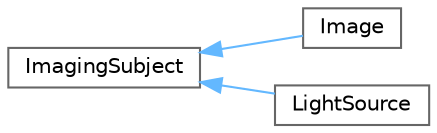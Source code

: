 digraph "Graphical Class Hierarchy"
{
 // LATEX_PDF_SIZE
  bgcolor="transparent";
  edge [fontname=Helvetica,fontsize=10,labelfontname=Helvetica,labelfontsize=10];
  node [fontname=Helvetica,fontsize=10,shape=box,height=0.2,width=0.4];
  rankdir="LR";
  Node0 [id="Node000000",label="ImagingSubject",height=0.2,width=0.4,color="grey40", fillcolor="white", style="filled",URL="$classImagingSubject.html",tooltip="A base class representing a subject within an imaging system."];
  Node0 -> Node1 [id="edge2_Node000000_Node000001",dir="back",color="steelblue1",style="solid",tooltip=" "];
  Node1 [id="Node000001",label="Image",height=0.2,width=0.4,color="grey40", fillcolor="white", style="filled",URL="$classImage.html",tooltip="Represents an image, specifically whether it's a \"real\" image."];
  Node0 -> Node2 [id="edge3_Node000000_Node000002",dir="back",color="steelblue1",style="solid",tooltip=" "];
  Node2 [id="Node000002",label="LightSource",height=0.2,width=0.4,color="grey40", fillcolor="white", style="filled",URL="$classLightSource.html",tooltip="Represents a light source within an optical system."];
}

